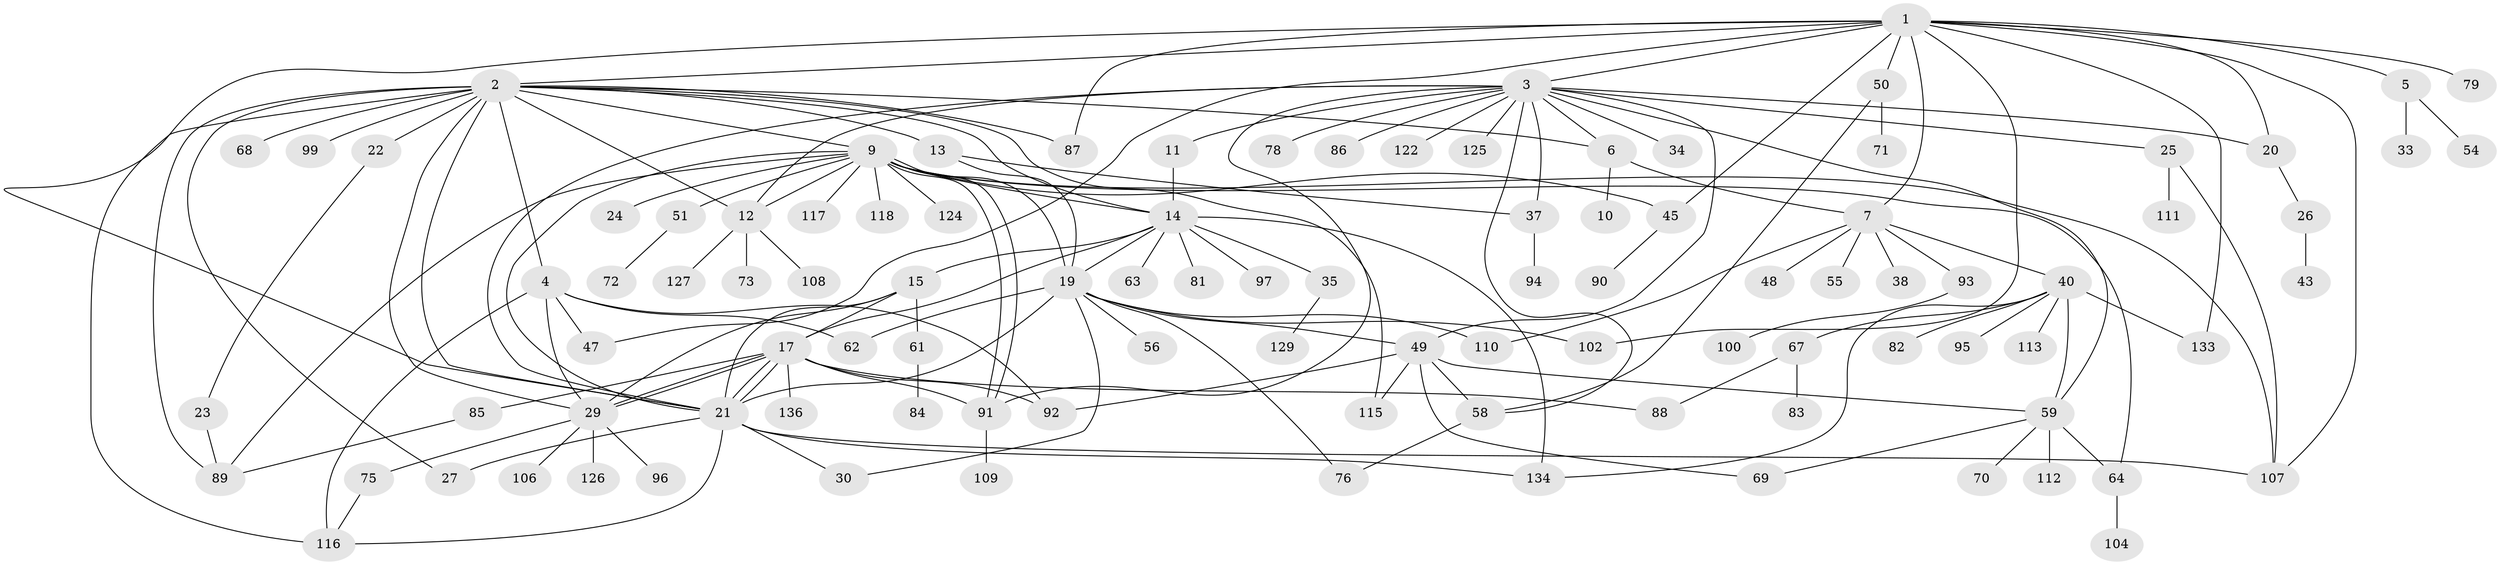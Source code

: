// Generated by graph-tools (version 1.1) at 2025/51/02/27/25 19:51:59]
// undirected, 101 vertices, 157 edges
graph export_dot {
graph [start="1"]
  node [color=gray90,style=filled];
  1 [super="+44"];
  2 [super="+130"];
  3 [super="+46"];
  4 [super="+8"];
  5 [super="+119"];
  6 [super="+66"];
  7 [super="+36"];
  9 [super="+16"];
  10;
  11 [super="+131"];
  12 [super="+18"];
  13;
  14 [super="+31"];
  15;
  17 [super="+32"];
  19 [super="+52"];
  20 [super="+42"];
  21 [super="+28"];
  22;
  23 [super="+80"];
  24;
  25 [super="+39"];
  26 [super="+77"];
  27 [super="+41"];
  29 [super="+65"];
  30;
  33;
  34;
  35;
  37 [super="+57"];
  38;
  40 [super="+128"];
  43 [super="+101"];
  45 [super="+123"];
  47;
  48;
  49 [super="+74"];
  50;
  51 [super="+53"];
  54;
  55;
  56;
  58 [super="+105"];
  59 [super="+60"];
  61;
  62;
  63;
  64;
  67;
  68;
  69 [super="+120"];
  70;
  71;
  72;
  73;
  75 [super="+121"];
  76;
  78 [super="+135"];
  79;
  81;
  82;
  83;
  84;
  85;
  86;
  87;
  88;
  89 [super="+98"];
  90;
  91 [super="+103"];
  92;
  93;
  94;
  95 [super="+137"];
  96;
  97 [super="+114"];
  99;
  100;
  102;
  104;
  106;
  107;
  108;
  109;
  110;
  111;
  112;
  113;
  115;
  116;
  117;
  118 [super="+132"];
  122;
  124;
  125;
  126;
  127;
  129;
  133;
  134;
  136;
  1 -- 2;
  1 -- 3;
  1 -- 5;
  1 -- 21;
  1 -- 45;
  1 -- 50;
  1 -- 79;
  1 -- 87;
  1 -- 102;
  1 -- 107;
  1 -- 133;
  1 -- 7;
  1 -- 47;
  1 -- 20;
  2 -- 4 [weight=2];
  2 -- 6;
  2 -- 9;
  2 -- 12;
  2 -- 13;
  2 -- 14;
  2 -- 22;
  2 -- 68;
  2 -- 87;
  2 -- 89;
  2 -- 99;
  2 -- 115;
  2 -- 116;
  2 -- 29;
  2 -- 21;
  2 -- 27;
  3 -- 6;
  3 -- 11;
  3 -- 20;
  3 -- 21;
  3 -- 25;
  3 -- 34;
  3 -- 37;
  3 -- 58;
  3 -- 59;
  3 -- 78;
  3 -- 86;
  3 -- 91;
  3 -- 122;
  3 -- 125;
  3 -- 49;
  3 -- 12;
  4 -- 47;
  4 -- 62;
  4 -- 116;
  4 -- 29;
  4 -- 92;
  5 -- 33;
  5 -- 54;
  6 -- 7;
  6 -- 10;
  7 -- 38;
  7 -- 40;
  7 -- 48;
  7 -- 55;
  7 -- 110;
  7 -- 93;
  9 -- 14 [weight=2];
  9 -- 21;
  9 -- 24;
  9 -- 51;
  9 -- 89;
  9 -- 91;
  9 -- 91;
  9 -- 107;
  9 -- 118;
  9 -- 124;
  9 -- 45;
  9 -- 64;
  9 -- 19;
  9 -- 117;
  9 -- 12;
  11 -- 14;
  12 -- 73;
  12 -- 108;
  12 -- 127;
  13 -- 19;
  13 -- 37;
  14 -- 15;
  14 -- 19;
  14 -- 63;
  14 -- 97;
  14 -- 17;
  14 -- 81;
  14 -- 35;
  14 -- 134;
  15 -- 17;
  15 -- 29;
  15 -- 61;
  15 -- 21;
  17 -- 21;
  17 -- 21;
  17 -- 29;
  17 -- 29;
  17 -- 85;
  17 -- 88;
  17 -- 91;
  17 -- 92;
  17 -- 136;
  19 -- 21;
  19 -- 30;
  19 -- 49;
  19 -- 56;
  19 -- 102;
  19 -- 110;
  19 -- 76;
  19 -- 62;
  20 -- 26;
  21 -- 27;
  21 -- 107;
  21 -- 116;
  21 -- 134;
  21 -- 30;
  22 -- 23;
  23 -- 89;
  25 -- 107;
  25 -- 111;
  26 -- 43;
  29 -- 75;
  29 -- 106;
  29 -- 96;
  29 -- 126;
  35 -- 129;
  37 -- 94;
  40 -- 59;
  40 -- 67;
  40 -- 82;
  40 -- 95;
  40 -- 113;
  40 -- 134;
  40 -- 133;
  45 -- 90;
  49 -- 92;
  49 -- 115;
  49 -- 59;
  49 -- 69;
  49 -- 58;
  50 -- 58;
  50 -- 71;
  51 -- 72;
  58 -- 76;
  59 -- 69;
  59 -- 112;
  59 -- 64;
  59 -- 70;
  61 -- 84;
  64 -- 104;
  67 -- 83;
  67 -- 88;
  75 -- 116;
  85 -- 89;
  91 -- 109;
  93 -- 100;
}
